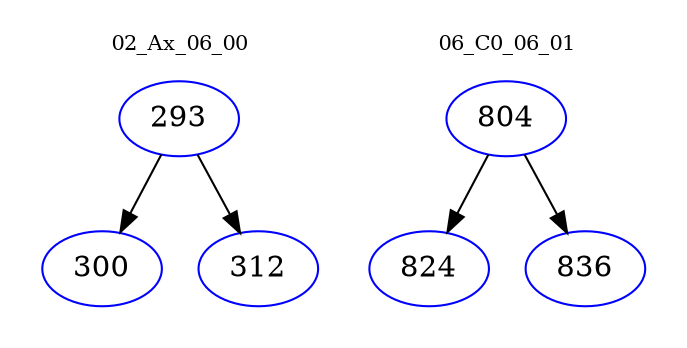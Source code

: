 digraph{
subgraph cluster_0 {
color = white
label = "02_Ax_06_00";
fontsize=10;
T0_293 [label="293", color="blue"]
T0_293 -> T0_300 [color="black"]
T0_300 [label="300", color="blue"]
T0_293 -> T0_312 [color="black"]
T0_312 [label="312", color="blue"]
}
subgraph cluster_1 {
color = white
label = "06_C0_06_01";
fontsize=10;
T1_804 [label="804", color="blue"]
T1_804 -> T1_824 [color="black"]
T1_824 [label="824", color="blue"]
T1_804 -> T1_836 [color="black"]
T1_836 [label="836", color="blue"]
}
}
